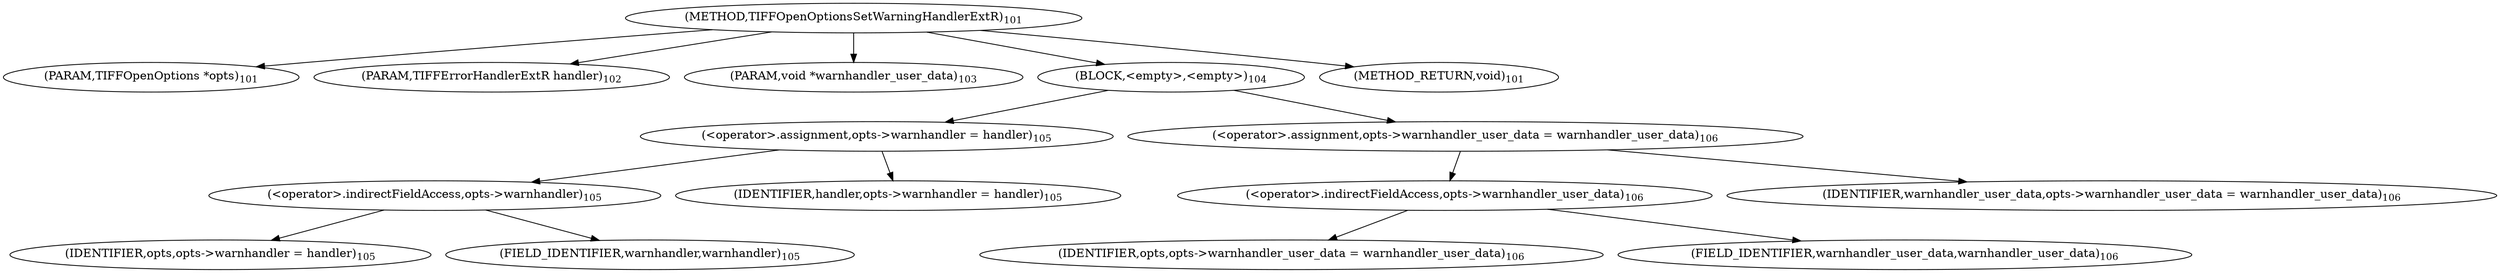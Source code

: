 digraph "TIFFOpenOptionsSetWarningHandlerExtR" {  
"155" [label = <(METHOD,TIFFOpenOptionsSetWarningHandlerExtR)<SUB>101</SUB>> ]
"156" [label = <(PARAM,TIFFOpenOptions *opts)<SUB>101</SUB>> ]
"157" [label = <(PARAM,TIFFErrorHandlerExtR handler)<SUB>102</SUB>> ]
"158" [label = <(PARAM,void *warnhandler_user_data)<SUB>103</SUB>> ]
"159" [label = <(BLOCK,&lt;empty&gt;,&lt;empty&gt;)<SUB>104</SUB>> ]
"160" [label = <(&lt;operator&gt;.assignment,opts-&gt;warnhandler = handler)<SUB>105</SUB>> ]
"161" [label = <(&lt;operator&gt;.indirectFieldAccess,opts-&gt;warnhandler)<SUB>105</SUB>> ]
"162" [label = <(IDENTIFIER,opts,opts-&gt;warnhandler = handler)<SUB>105</SUB>> ]
"163" [label = <(FIELD_IDENTIFIER,warnhandler,warnhandler)<SUB>105</SUB>> ]
"164" [label = <(IDENTIFIER,handler,opts-&gt;warnhandler = handler)<SUB>105</SUB>> ]
"165" [label = <(&lt;operator&gt;.assignment,opts-&gt;warnhandler_user_data = warnhandler_user_data)<SUB>106</SUB>> ]
"166" [label = <(&lt;operator&gt;.indirectFieldAccess,opts-&gt;warnhandler_user_data)<SUB>106</SUB>> ]
"167" [label = <(IDENTIFIER,opts,opts-&gt;warnhandler_user_data = warnhandler_user_data)<SUB>106</SUB>> ]
"168" [label = <(FIELD_IDENTIFIER,warnhandler_user_data,warnhandler_user_data)<SUB>106</SUB>> ]
"169" [label = <(IDENTIFIER,warnhandler_user_data,opts-&gt;warnhandler_user_data = warnhandler_user_data)<SUB>106</SUB>> ]
"170" [label = <(METHOD_RETURN,void)<SUB>101</SUB>> ]
  "155" -> "156" 
  "155" -> "157" 
  "155" -> "158" 
  "155" -> "159" 
  "155" -> "170" 
  "159" -> "160" 
  "159" -> "165" 
  "160" -> "161" 
  "160" -> "164" 
  "161" -> "162" 
  "161" -> "163" 
  "165" -> "166" 
  "165" -> "169" 
  "166" -> "167" 
  "166" -> "168" 
}
